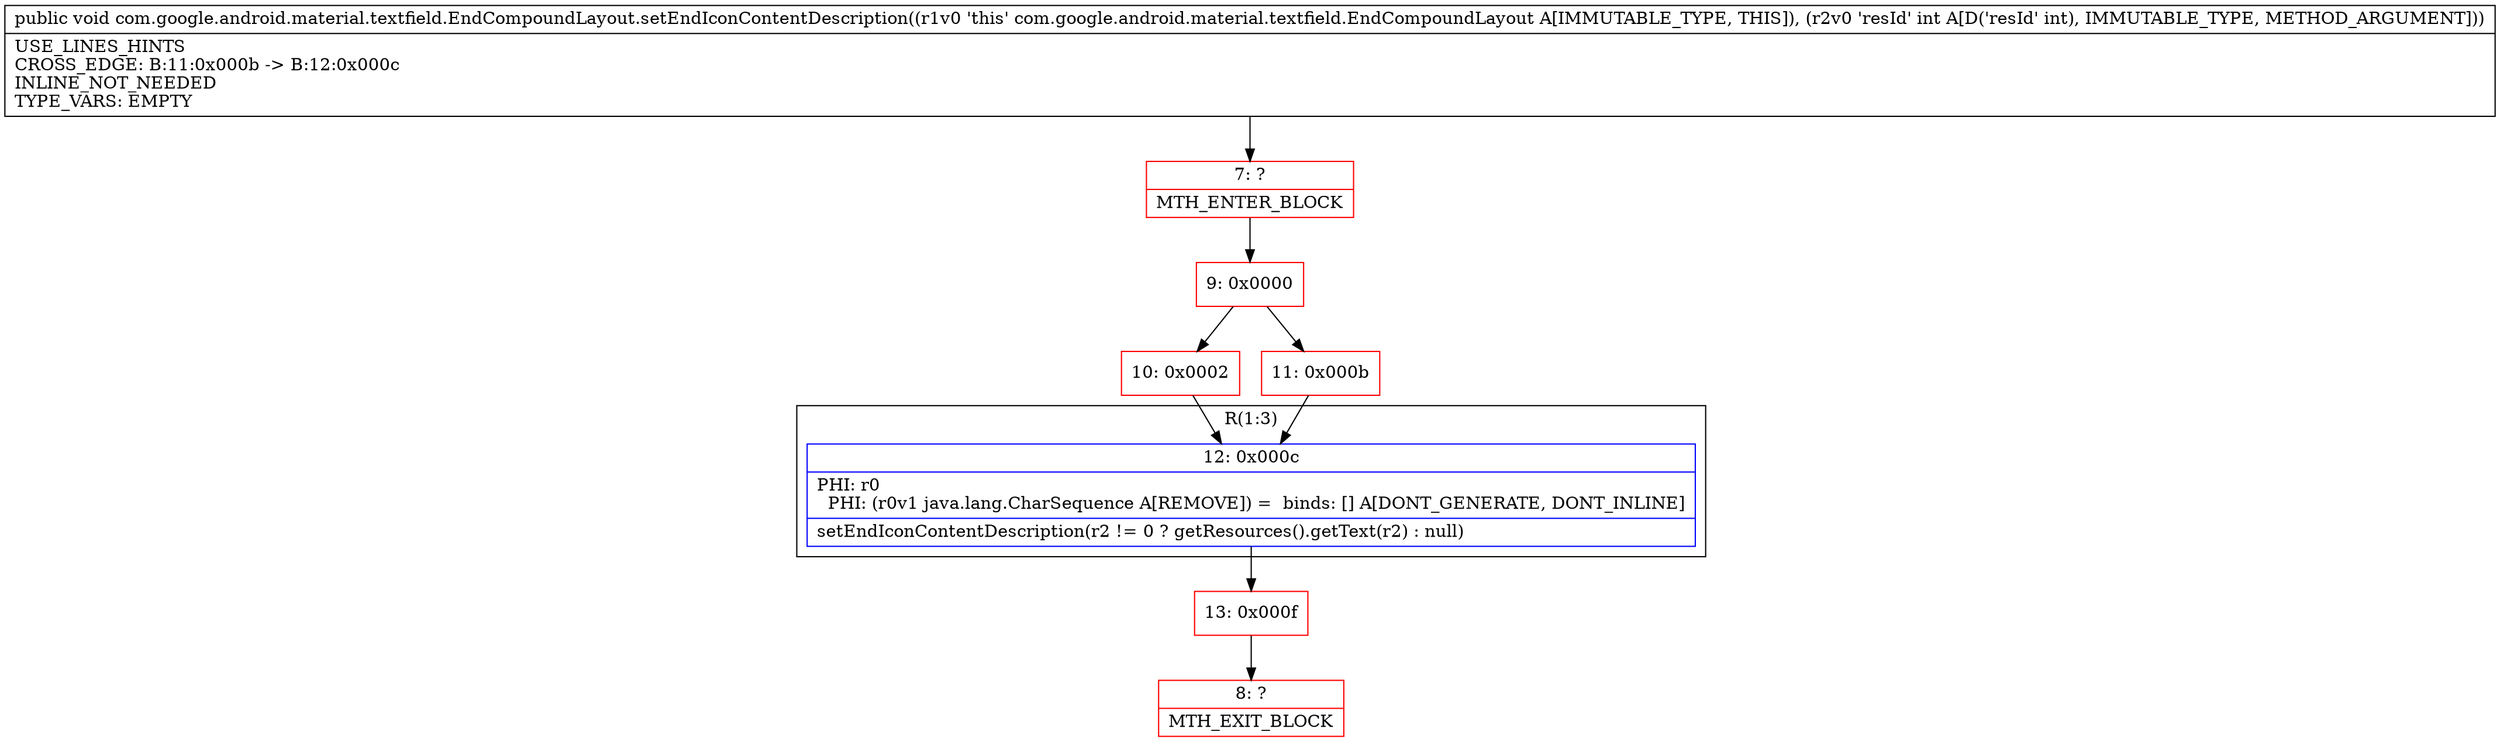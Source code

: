 digraph "CFG forcom.google.android.material.textfield.EndCompoundLayout.setEndIconContentDescription(I)V" {
subgraph cluster_Region_1439427920 {
label = "R(1:3)";
node [shape=record,color=blue];
Node_12 [shape=record,label="{12\:\ 0x000c|PHI: r0 \l  PHI: (r0v1 java.lang.CharSequence A[REMOVE]) =  binds: [] A[DONT_GENERATE, DONT_INLINE]\l|setEndIconContentDescription(r2 != 0 ? getResources().getText(r2) : null)\l}"];
}
Node_7 [shape=record,color=red,label="{7\:\ ?|MTH_ENTER_BLOCK\l}"];
Node_9 [shape=record,color=red,label="{9\:\ 0x0000}"];
Node_10 [shape=record,color=red,label="{10\:\ 0x0002}"];
Node_13 [shape=record,color=red,label="{13\:\ 0x000f}"];
Node_8 [shape=record,color=red,label="{8\:\ ?|MTH_EXIT_BLOCK\l}"];
Node_11 [shape=record,color=red,label="{11\:\ 0x000b}"];
MethodNode[shape=record,label="{public void com.google.android.material.textfield.EndCompoundLayout.setEndIconContentDescription((r1v0 'this' com.google.android.material.textfield.EndCompoundLayout A[IMMUTABLE_TYPE, THIS]), (r2v0 'resId' int A[D('resId' int), IMMUTABLE_TYPE, METHOD_ARGUMENT]))  | USE_LINES_HINTS\lCROSS_EDGE: B:11:0x000b \-\> B:12:0x000c\lINLINE_NOT_NEEDED\lTYPE_VARS: EMPTY\l}"];
MethodNode -> Node_7;Node_12 -> Node_13;
Node_7 -> Node_9;
Node_9 -> Node_10;
Node_9 -> Node_11;
Node_10 -> Node_12;
Node_13 -> Node_8;
Node_11 -> Node_12;
}


